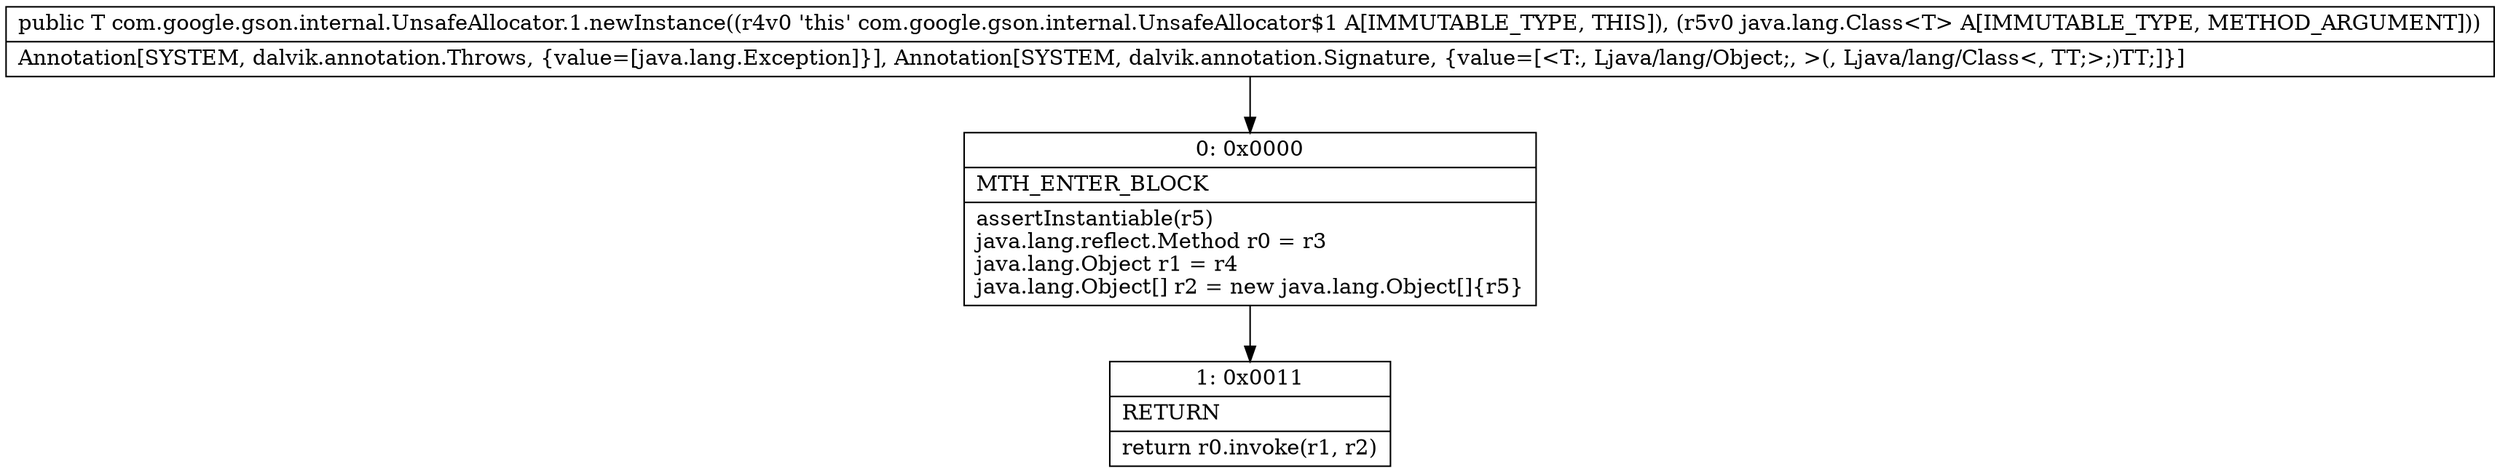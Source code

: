 digraph "CFG forcom.google.gson.internal.UnsafeAllocator.1.newInstance(Ljava\/lang\/Class;)Ljava\/lang\/Object;" {
Node_0 [shape=record,label="{0\:\ 0x0000|MTH_ENTER_BLOCK\l|assertInstantiable(r5)\ljava.lang.reflect.Method r0 = r3\ljava.lang.Object r1 = r4\ljava.lang.Object[] r2 = new java.lang.Object[]\{r5\}\l}"];
Node_1 [shape=record,label="{1\:\ 0x0011|RETURN\l|return r0.invoke(r1, r2)\l}"];
MethodNode[shape=record,label="{public T com.google.gson.internal.UnsafeAllocator.1.newInstance((r4v0 'this' com.google.gson.internal.UnsafeAllocator$1 A[IMMUTABLE_TYPE, THIS]), (r5v0 java.lang.Class\<T\> A[IMMUTABLE_TYPE, METHOD_ARGUMENT]))  | Annotation[SYSTEM, dalvik.annotation.Throws, \{value=[java.lang.Exception]\}], Annotation[SYSTEM, dalvik.annotation.Signature, \{value=[\<T:, Ljava\/lang\/Object;, \>(, Ljava\/lang\/Class\<, TT;\>;)TT;]\}]\l}"];
MethodNode -> Node_0;
Node_0 -> Node_1;
}

